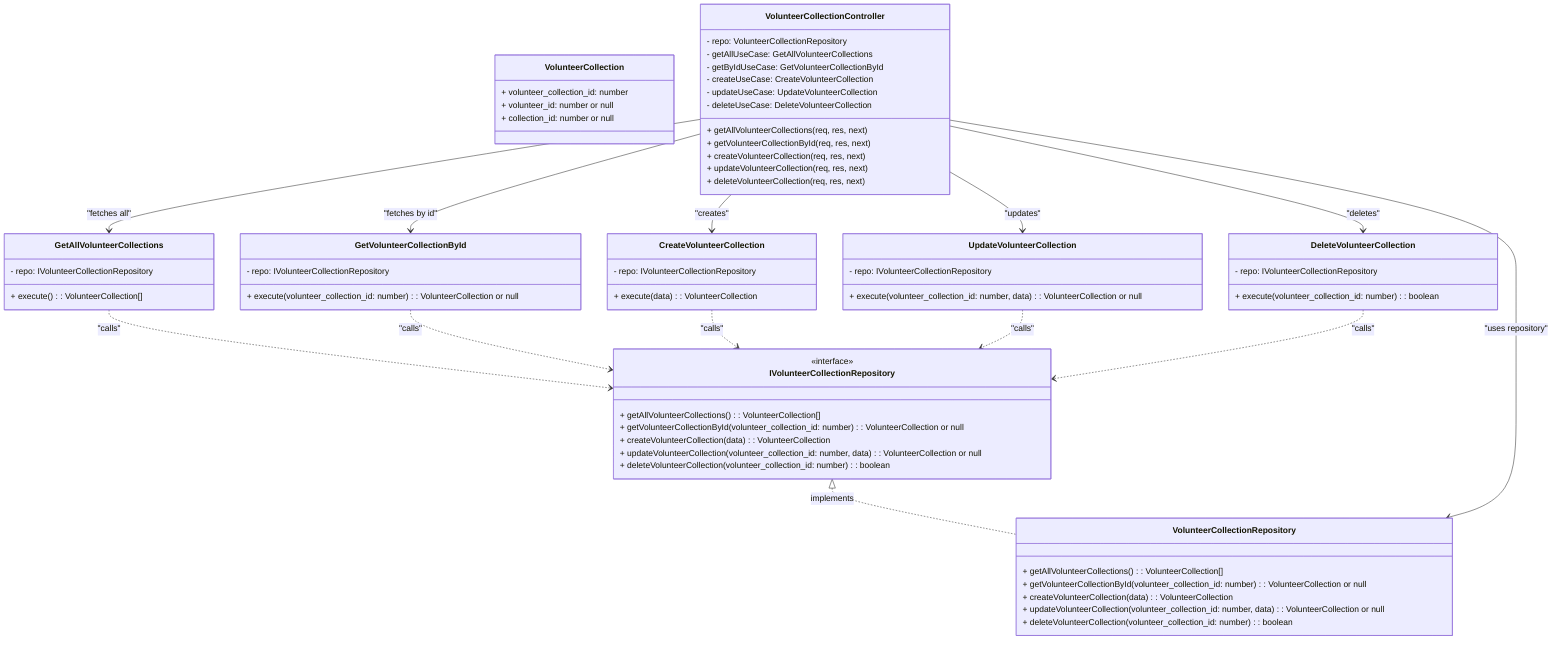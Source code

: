 %% docs\diagrams\volunteercollection.mmd

classDiagram
    class VolunteerCollection {
        + volunteer_collection_id: number
        + volunteer_id: number or null
        + collection_id: number or null
    }

    class VolunteerCollectionController {
        - repo: VolunteerCollectionRepository
        - getAllUseCase: GetAllVolunteerCollections
        - getByIdUseCase: GetVolunteerCollectionById
        - createUseCase: CreateVolunteerCollection
        - updateUseCase: UpdateVolunteerCollection
        - deleteUseCase: DeleteVolunteerCollection
        + getAllVolunteerCollections(req, res, next)
        + getVolunteerCollectionById(req, res, next)
        + createVolunteerCollection(req, res, next)
        + updateVolunteerCollection(req, res, next)
        + deleteVolunteerCollection(req, res, next)
    }

    class GetAllVolunteerCollections {
        - repo: IVolunteerCollectionRepository
        + execute(): VolunteerCollection[]
    }

    class GetVolunteerCollectionById {
        - repo: IVolunteerCollectionRepository
        + execute(volunteer_collection_id: number): VolunteerCollection or null
    }

    class CreateVolunteerCollection {
        - repo: IVolunteerCollectionRepository
        + execute(data): VolunteerCollection
    }

    class UpdateVolunteerCollection {
        - repo: IVolunteerCollectionRepository
        + execute(volunteer_collection_id: number, data): VolunteerCollection or null
    }

    class DeleteVolunteerCollection {
        - repo: IVolunteerCollectionRepository
        + execute(volunteer_collection_id: number): boolean
    }

    class IVolunteerCollectionRepository {
        <<interface>>
        + getAllVolunteerCollections(): VolunteerCollection[]
        + getVolunteerCollectionById(volunteer_collection_id: number): VolunteerCollection or null
        + createVolunteerCollection(data): VolunteerCollection
        + updateVolunteerCollection(volunteer_collection_id: number, data): VolunteerCollection or null
        + deleteVolunteerCollection(volunteer_collection_id: number): boolean
    }

    class VolunteerCollectionRepository {
        + getAllVolunteerCollections(): VolunteerCollection[]
        + getVolunteerCollectionById(volunteer_collection_id: number): VolunteerCollection or null
        + createVolunteerCollection(data): VolunteerCollection
        + updateVolunteerCollection(volunteer_collection_id: number, data): VolunteerCollection or null
        + deleteVolunteerCollection(volunteer_collection_id: number): boolean
    }

    IVolunteerCollectionRepository <|.. VolunteerCollectionRepository : implements
    VolunteerCollectionController --> GetAllVolunteerCollections : "fetches all"
    VolunteerCollectionController --> GetVolunteerCollectionById : "fetches by id"
    VolunteerCollectionController --> CreateVolunteerCollection : "creates"
    VolunteerCollectionController --> UpdateVolunteerCollection : "updates"
    VolunteerCollectionController --> DeleteVolunteerCollection : "deletes"
    VolunteerCollectionController --> VolunteerCollectionRepository : "uses repository"
    GetAllVolunteerCollections ..> IVolunteerCollectionRepository : "calls"
    GetVolunteerCollectionById ..> IVolunteerCollectionRepository : "calls"
    CreateVolunteerCollection ..> IVolunteerCollectionRepository : "calls"
    UpdateVolunteerCollection ..> IVolunteerCollectionRepository : "calls"
    DeleteVolunteerCollection ..> IVolunteerCollectionRepository : "calls"